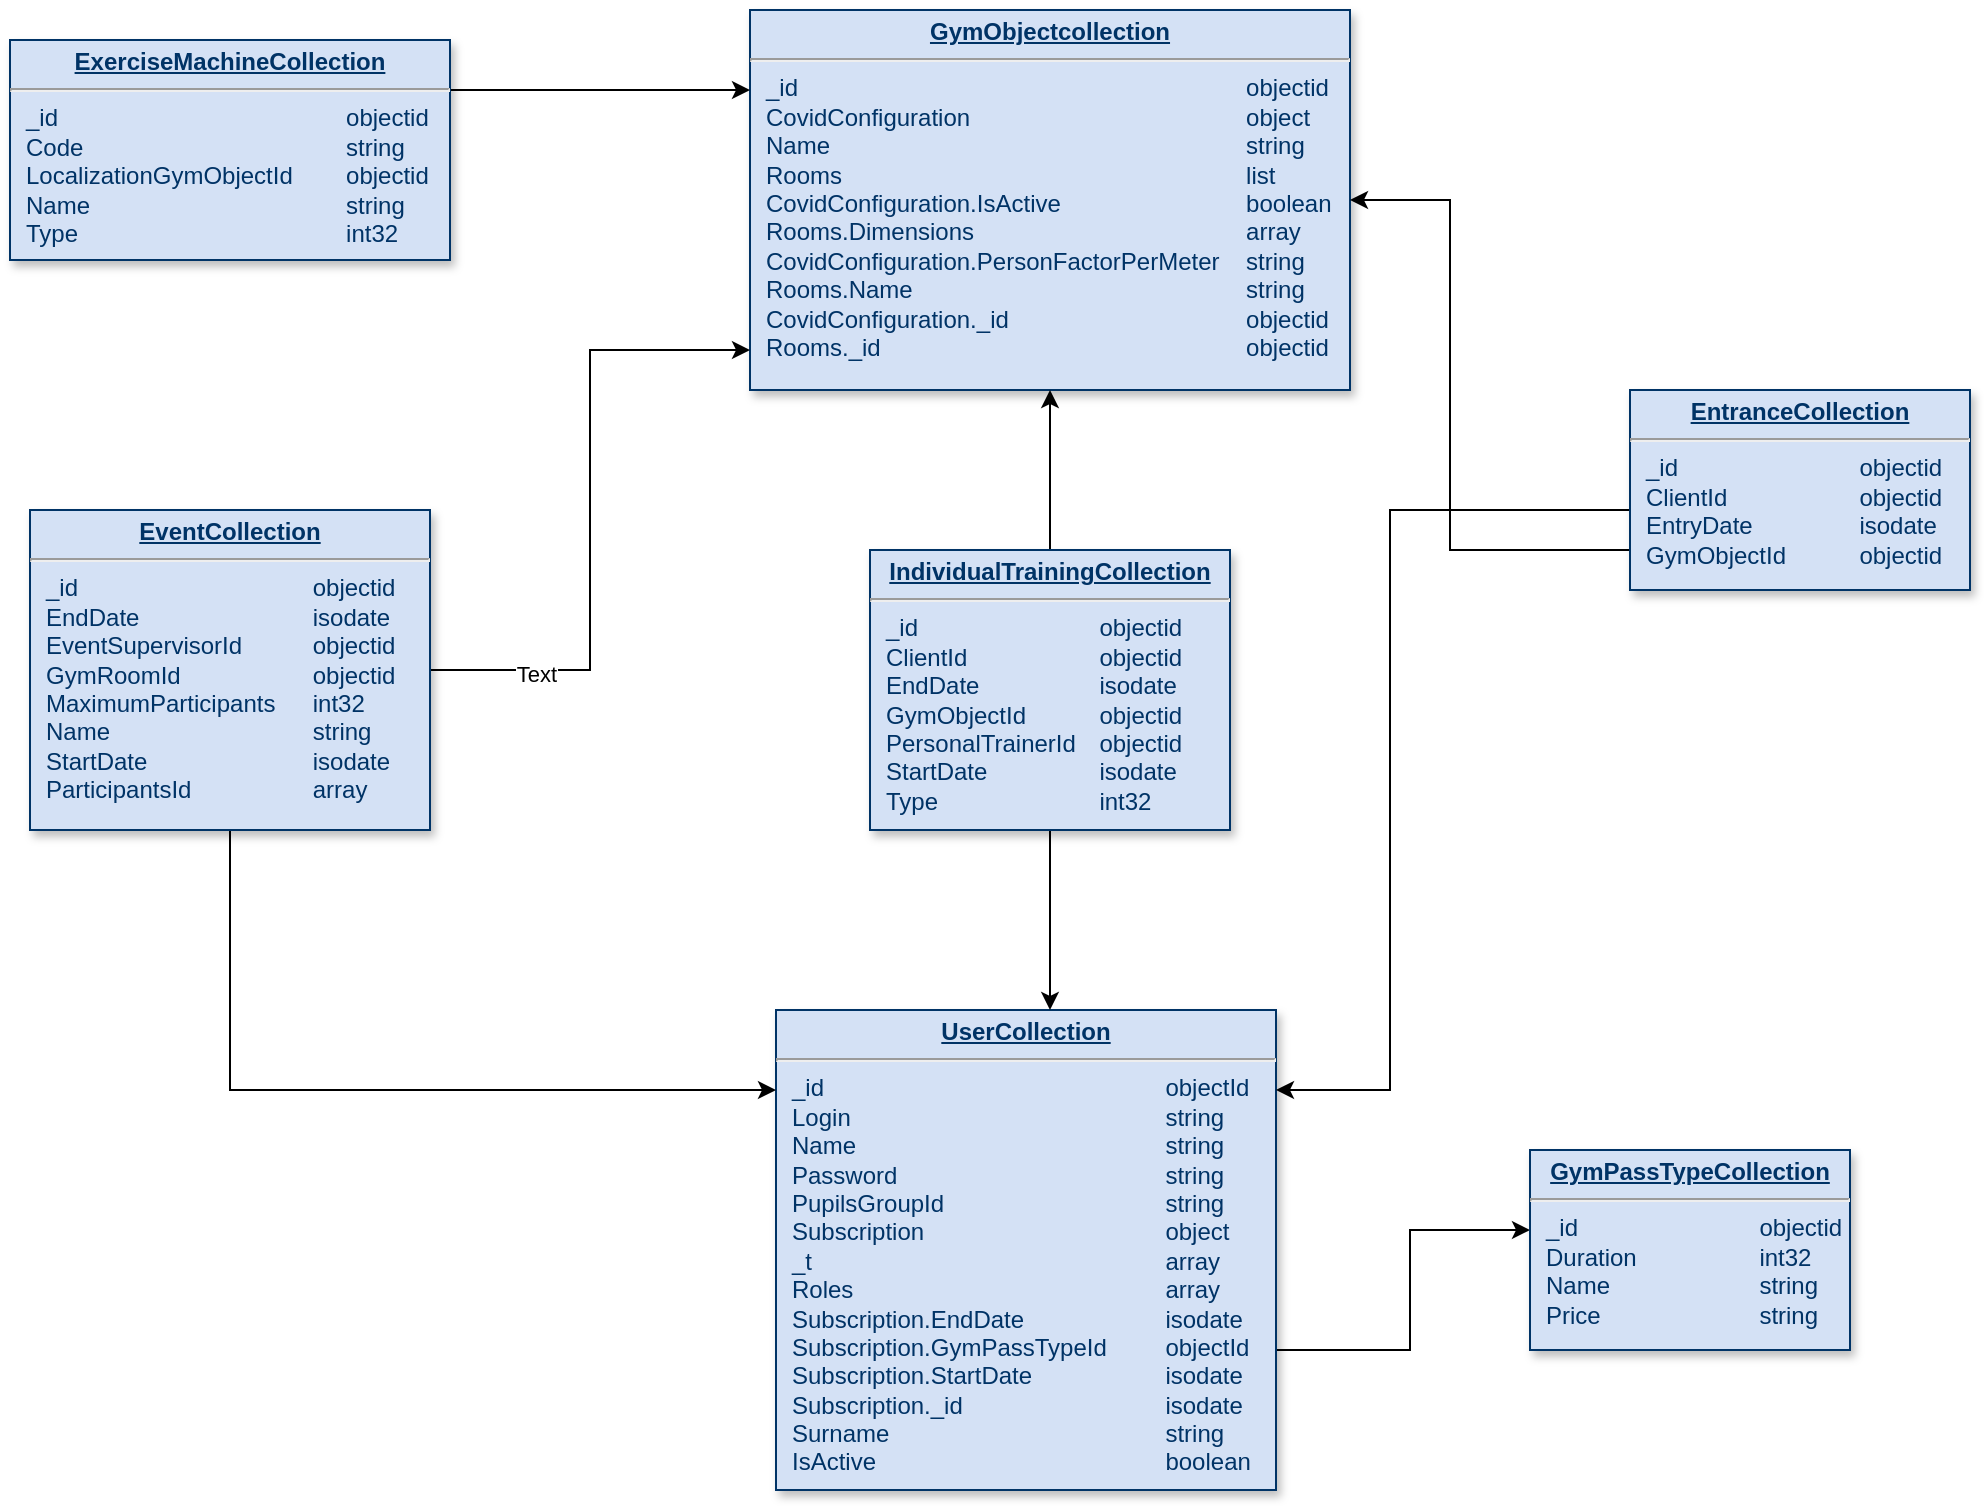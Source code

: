 <mxfile version="16.1.0" type="device"><diagram name="Page-1" id="efa7a0a1-bf9b-a30e-e6df-94a7791c09e9"><mxGraphModel dx="1864" dy="555" grid="1" gridSize="10" guides="1" tooltips="1" connect="1" arrows="1" fold="1" page="1" pageScale="1" pageWidth="826" pageHeight="1169" background="none" math="0" shadow="0"><root><mxCell id="0"/><mxCell id="1" parent="0"/><mxCell id="21" value="&lt;p style=&quot;margin: 0px ; margin-top: 4px ; text-align: center ; text-decoration: underline&quot;&gt;&lt;strong&gt;GymObjectcollection&lt;/strong&gt;&lt;/p&gt;&lt;hr&gt;&lt;p style=&quot;margin: 0px ; margin-left: 8px&quot;&gt;_id&lt;span style=&quot;white-space: pre&quot;&gt;&#9;&lt;/span&gt;&lt;span style=&quot;white-space: pre&quot;&gt;&#9;&lt;/span&gt;&lt;span style=&quot;white-space: pre&quot;&gt;&#9;&lt;/span&gt;&lt;span style=&quot;white-space: pre&quot;&gt;&#9;&lt;/span&gt;&lt;span style=&quot;white-space: pre&quot;&gt;&#9;&lt;span style=&quot;white-space: pre&quot;&gt;&#9;&lt;/span&gt;&lt;span style=&quot;white-space: pre&quot;&gt;&#9;&lt;/span&gt;&lt;span style=&quot;white-space: pre&quot;&gt;&#9;&lt;/span&gt;&lt;span style=&quot;white-space: pre&quot;&gt;&#9;&lt;/span&gt;o&lt;/span&gt;bjectid&lt;/p&gt;&lt;p style=&quot;margin: 0px ; margin-left: 8px&quot;&gt;CovidConfiguration&lt;span style=&quot;white-space: pre&quot;&gt;&#9;&lt;/span&gt;&lt;span style=&quot;white-space: pre&quot;&gt;&#9;&lt;/span&gt;&lt;span style=&quot;white-space: pre&quot;&gt;&#9;&lt;/span&gt;&lt;span style=&quot;white-space: pre&quot;&gt;&#9;&lt;/span&gt;&lt;span style=&quot;white-space: pre&quot;&gt;&#9;&lt;/span&gt;&lt;span style=&quot;white-space: pre&quot;&gt;&#9;&lt;/span&gt;object&lt;/p&gt;&lt;p style=&quot;margin: 0px ; margin-left: 8px&quot;&gt;Name&lt;span style=&quot;white-space: pre&quot;&gt;&#9;&lt;/span&gt;&lt;span style=&quot;white-space: pre&quot;&gt;&#9;&lt;/span&gt;&lt;span style=&quot;white-space: pre&quot;&gt;&#9;&lt;/span&gt;&lt;span style=&quot;white-space: pre&quot;&gt;&#9;&lt;/span&gt;&lt;span style=&quot;white-space: pre&quot;&gt;&#9;&lt;/span&gt;&lt;span style=&quot;white-space: pre&quot;&gt;&#9;&lt;/span&gt;&lt;span style=&quot;white-space: pre&quot;&gt;&#9;&lt;/span&gt;&lt;span style=&quot;white-space: pre&quot;&gt;&#9;&lt;/span&gt;string&lt;/p&gt;&lt;p style=&quot;margin: 0px ; margin-left: 8px&quot;&gt;Rooms&lt;span style=&quot;white-space: pre&quot;&gt;&#9;&lt;/span&gt;&lt;span style=&quot;white-space: pre&quot;&gt;&#9;&lt;/span&gt;&lt;span style=&quot;white-space: pre&quot;&gt;&#9;&lt;/span&gt;&lt;span style=&quot;white-space: pre&quot;&gt;&#9;&lt;/span&gt;&lt;span style=&quot;white-space: pre&quot;&gt;&#9;&lt;/span&gt;&lt;span style=&quot;white-space: pre&quot;&gt;&#9;&lt;/span&gt;&lt;span style=&quot;white-space: pre&quot;&gt;&#9;&lt;/span&gt;&lt;span style=&quot;white-space: pre&quot;&gt;&#9;&lt;/span&gt;list&lt;/p&gt;&lt;p style=&quot;margin: 0px ; margin-left: 8px&quot;&gt;CovidConfiguration.IsActive&lt;span style=&quot;white-space: pre&quot;&gt;&#9;&lt;/span&gt;&lt;span style=&quot;white-space: pre&quot;&gt;&#9;&lt;/span&gt;&lt;span style=&quot;white-space: pre&quot;&gt;&#9;&lt;/span&gt;&lt;span style=&quot;white-space: pre&quot;&gt;&#9;&lt;/span&gt;boolean&lt;/p&gt;&lt;p style=&quot;margin: 0px ; margin-left: 8px&quot;&gt;Rooms.Dimensions&lt;span style=&quot;white-space: pre&quot;&gt;&#9;&lt;/span&gt;&lt;span style=&quot;white-space: pre&quot;&gt;&#9;&lt;/span&gt;&lt;span style=&quot;white-space: pre&quot;&gt;&#9;&lt;/span&gt;&lt;span style=&quot;white-space: pre&quot;&gt;&#9;&lt;/span&gt;&lt;span style=&quot;white-space: pre&quot;&gt;&#9;&lt;/span&gt;&lt;span style=&quot;white-space: pre&quot;&gt;&#9;&lt;/span&gt;array&lt;/p&gt;&lt;p style=&quot;margin: 0px ; margin-left: 8px&quot;&gt;CovidConfiguration.PersonFactorPerMeter&lt;span style=&quot;white-space: pre&quot;&gt;&#9;&lt;/span&gt;string&lt;/p&gt;&lt;p style=&quot;margin: 0px ; margin-left: 8px&quot;&gt;Rooms.Name&lt;span style=&quot;white-space: pre&quot;&gt;&#9;&lt;/span&gt;&lt;span style=&quot;white-space: pre&quot;&gt;&#9;&lt;/span&gt;&lt;span style=&quot;white-space: pre&quot;&gt;&#9;&lt;/span&gt;&lt;span style=&quot;white-space: pre&quot;&gt;&#9;&lt;/span&gt;&lt;span style=&quot;white-space: pre&quot;&gt;&#9;&lt;/span&gt;&lt;span style=&quot;white-space: pre&quot;&gt;&#9;&lt;/span&gt;&lt;span style=&quot;white-space: pre&quot;&gt;&#9;&lt;/span&gt;string&lt;/p&gt;&lt;p style=&quot;margin: 0px ; margin-left: 8px&quot;&gt;CovidConfiguration._id&lt;span style=&quot;white-space: pre&quot;&gt;&#9;&lt;/span&gt;&lt;span style=&quot;white-space: pre&quot;&gt;&#9;&lt;/span&gt;&lt;span style=&quot;white-space: pre&quot;&gt;&#9;&lt;/span&gt;&lt;span style=&quot;white-space: pre&quot;&gt;&#9;&lt;/span&gt;&lt;span style=&quot;white-space: pre&quot;&gt;&#9;&lt;/span&gt;objectid&lt;/p&gt;&lt;p style=&quot;margin: 0px ; margin-left: 8px&quot;&gt;Rooms._id&lt;span style=&quot;white-space: pre&quot;&gt;&#9;&lt;span style=&quot;white-space: pre&quot;&gt;&#9;&lt;/span&gt;&lt;span style=&quot;white-space: pre&quot;&gt;&#9;&lt;/span&gt;&lt;span style=&quot;white-space: pre&quot;&gt;&#9;&lt;/span&gt;&lt;span style=&quot;white-space: pre&quot;&gt;&#9;&lt;/span&gt;&lt;span style=&quot;white-space: pre&quot;&gt;&#9;&lt;/span&gt;&lt;span style=&quot;white-space: pre&quot;&gt;&#9;&lt;/span&gt;o&lt;/span&gt;bjectid&lt;/p&gt;" style="verticalAlign=top;align=left;overflow=fill;fontSize=12;fontFamily=Helvetica;html=1;strokeColor=#003366;shadow=1;fillColor=#D4E1F5;fontColor=#003366" parent="1" vertex="1"><mxGeometry x="-400" y="40" width="300" height="190" as="geometry"/></mxCell><mxCell id="e8zGf7ka4J5veiGWW4-y-132" style="edgeStyle=orthogonalEdgeStyle;rounded=0;orthogonalLoop=1;jettySize=auto;html=1;" edge="1" parent="1" target="e8zGf7ka4J5veiGWW4-y-117"><mxGeometry relative="1" as="geometry"><mxPoint x="-140" y="710" as="sourcePoint"/><Array as="points"><mxPoint x="-70" y="710"/><mxPoint x="-70" y="650"/></Array></mxGeometry></mxCell><mxCell id="25" value="&lt;p style=&quot;margin: 0px ; margin-top: 4px ; text-align: center ; text-decoration: underline&quot;&gt;&lt;strong&gt;UserCollection&lt;/strong&gt;&lt;/p&gt;&lt;hr&gt;&lt;p style=&quot;margin: 0px ; margin-left: 8px&quot;&gt;_id&lt;span style=&quot;white-space: pre&quot;&gt;&#9;&lt;/span&gt;&lt;span style=&quot;white-space: pre&quot;&gt;&#9;&lt;/span&gt;&lt;span style=&quot;white-space: pre&quot;&gt;&#9;&lt;/span&gt;&lt;span style=&quot;white-space: pre&quot;&gt;&#9;&lt;/span&gt;&lt;span style=&quot;white-space: pre&quot;&gt;&#9;&lt;/span&gt;&lt;span style=&quot;white-space: pre&quot;&gt;&#9;&lt;/span&gt;&lt;span style=&quot;white-space: pre&quot;&gt;&#9;&lt;/span&gt;objectId&lt;/p&gt;&lt;p style=&quot;margin: 0px ; margin-left: 8px&quot;&gt;Login&lt;span style=&quot;white-space: pre&quot;&gt;&#9;&lt;/span&gt;&lt;span style=&quot;white-space: pre&quot;&gt;&#9;&lt;/span&gt;&lt;span style=&quot;white-space: pre&quot;&gt;&#9;&lt;/span&gt;&lt;span style=&quot;white-space: pre&quot;&gt;&#9;&lt;/span&gt;&lt;span style=&quot;white-space: pre&quot;&gt;&#9;&lt;/span&gt;&lt;span style=&quot;white-space: pre&quot;&gt;&#9;&lt;/span&gt;string&lt;/p&gt;&lt;p style=&quot;margin: 0px ; margin-left: 8px&quot;&gt;Name&lt;span style=&quot;white-space: pre&quot;&gt;&#9;&lt;/span&gt;&lt;span style=&quot;white-space: pre&quot;&gt;&#9;&lt;/span&gt;&lt;span style=&quot;white-space: pre&quot;&gt;&#9;&lt;/span&gt;&lt;span style=&quot;white-space: pre&quot;&gt;&#9;&lt;/span&gt;&lt;span style=&quot;white-space: pre&quot;&gt;&#9;&lt;/span&gt;&lt;span style=&quot;white-space: pre&quot;&gt;&#9;&lt;/span&gt;string&lt;/p&gt;&lt;p style=&quot;margin: 0px ; margin-left: 8px&quot;&gt;Password&lt;span style=&quot;white-space: pre&quot;&gt;&#9;&lt;/span&gt;&lt;span style=&quot;white-space: pre&quot;&gt;&#9;&lt;/span&gt;&lt;span style=&quot;white-space: pre&quot;&gt;&#9;&lt;/span&gt;&lt;span style=&quot;white-space: pre&quot;&gt;&#9;&lt;/span&gt;&lt;span style=&quot;white-space: pre&quot;&gt;&#9;&lt;/span&gt;string&lt;/p&gt;&lt;p style=&quot;margin: 0px ; margin-left: 8px&quot;&gt;PupilsGroupId&lt;span style=&quot;white-space: pre&quot;&gt;&#9;&lt;/span&gt;&lt;span style=&quot;white-space: pre&quot;&gt;&#9;&lt;/span&gt;&lt;span style=&quot;white-space: pre&quot;&gt;&#9;&lt;/span&gt;&lt;span style=&quot;white-space: pre&quot;&gt;&#9;&lt;/span&gt;&lt;span style=&quot;white-space: pre&quot;&gt;&#9;&lt;/span&gt;string&lt;/p&gt;&lt;p style=&quot;margin: 0px ; margin-left: 8px&quot;&gt;Subscription&lt;span style=&quot;white-space: pre&quot;&gt;&#9;&lt;/span&gt;&lt;span style=&quot;white-space: pre&quot;&gt;&#9;&lt;/span&gt;&lt;span style=&quot;white-space: pre&quot;&gt;&#9;&lt;/span&gt;&lt;span style=&quot;white-space: pre&quot;&gt;&#9;&lt;/span&gt;&lt;span style=&quot;white-space: pre&quot;&gt;&#9;&lt;/span&gt;object&lt;/p&gt;&lt;p style=&quot;margin: 0px ; margin-left: 8px&quot;&gt;_t&lt;span style=&quot;white-space: pre&quot;&gt;&#9;&lt;/span&gt;&lt;span style=&quot;white-space: pre&quot;&gt;&#9;&lt;/span&gt;&lt;span style=&quot;white-space: pre&quot;&gt;&#9;&lt;/span&gt;&lt;span style=&quot;white-space: pre&quot;&gt;&#9;&lt;/span&gt;&lt;span style=&quot;white-space: pre&quot;&gt;&#9;&lt;/span&gt;&lt;span style=&quot;white-space: pre&quot;&gt;&#9;&lt;/span&gt;&lt;span style=&quot;white-space: pre&quot;&gt;&#9;&lt;/span&gt;array&lt;/p&gt;&lt;p style=&quot;margin: 0px ; margin-left: 8px&quot;&gt;Roles&lt;span style=&quot;white-space: pre&quot;&gt;&#9;&lt;/span&gt;&lt;span style=&quot;white-space: pre&quot;&gt;&#9;&lt;/span&gt;&lt;span style=&quot;white-space: pre&quot;&gt;&#9;&lt;/span&gt;&lt;span style=&quot;white-space: pre&quot;&gt;&#9;&lt;/span&gt;&lt;span style=&quot;white-space: pre&quot;&gt;&#9;&lt;/span&gt;&lt;span style=&quot;white-space: pre&quot;&gt;&#9;&lt;/span&gt;array&lt;/p&gt;&lt;p style=&quot;margin: 0px ; margin-left: 8px&quot;&gt;Subscription.EndDate&lt;span style=&quot;white-space: pre&quot;&gt;&#9;&lt;/span&gt;&lt;span style=&quot;white-space: pre&quot;&gt;&#9;&lt;/span&gt;&lt;span style=&quot;white-space: pre&quot;&gt;&#9;&lt;/span&gt;isodate&lt;/p&gt;&lt;p style=&quot;margin: 0px ; margin-left: 8px&quot;&gt;Subscription.GymPassTypeId&lt;span style=&quot;white-space: pre&quot;&gt;&#9;&lt;/span&gt;&lt;span style=&quot;white-space: pre&quot;&gt;&#9;&lt;/span&gt;objectId&lt;/p&gt;&lt;p style=&quot;margin: 0px ; margin-left: 8px&quot;&gt;Subscription.StartDate&lt;span style=&quot;white-space: pre&quot;&gt;&#9;&lt;/span&gt;&lt;span style=&quot;white-space: pre&quot;&gt;&#9;&lt;/span&gt;&lt;span style=&quot;white-space: pre&quot;&gt;&#9;&lt;/span&gt;isodate&lt;/p&gt;&lt;p style=&quot;margin: 0px ; margin-left: 8px&quot;&gt;Subscription._id&lt;span style=&quot;white-space: pre&quot;&gt;&#9;&lt;/span&gt;&lt;span style=&quot;white-space: pre&quot;&gt;&#9;&lt;/span&gt;&lt;span style=&quot;white-space: pre&quot;&gt;&#9;&lt;/span&gt;&lt;span style=&quot;white-space: pre&quot;&gt;&#9;&lt;/span&gt;isodate&lt;/p&gt;&lt;p style=&quot;margin: 0px ; margin-left: 8px&quot;&gt;Surname&lt;span style=&quot;white-space: pre&quot;&gt;&#9;&lt;/span&gt;&lt;span style=&quot;white-space: pre&quot;&gt;&#9;&lt;/span&gt;&lt;span style=&quot;white-space: pre&quot;&gt;&#9;&lt;/span&gt;&lt;span style=&quot;white-space: pre&quot;&gt;&#9;&lt;/span&gt;&lt;span style=&quot;white-space: pre&quot;&gt;&#9;&lt;/span&gt;&lt;span style=&quot;white-space: pre&quot;&gt;&#9;&lt;/span&gt;string&lt;/p&gt;&lt;p style=&quot;margin: 0px ; margin-left: 8px&quot;&gt;IsActive&lt;span style=&quot;white-space: pre&quot;&gt;&#9;&lt;/span&gt;&lt;span style=&quot;white-space: pre&quot;&gt;&#9;&lt;/span&gt;&lt;span style=&quot;white-space: pre&quot;&gt;&#9;&lt;/span&gt;&lt;span style=&quot;white-space: pre&quot;&gt;&#9;&lt;/span&gt;&lt;span style=&quot;white-space: pre&quot;&gt;&#9;&lt;/span&gt;&lt;span style=&quot;white-space: pre&quot;&gt;&#9;&lt;/span&gt;boolean&lt;/p&gt;" style="verticalAlign=top;align=left;overflow=fill;fontSize=12;fontFamily=Helvetica;html=1;strokeColor=#003366;shadow=1;fillColor=#D4E1F5;fontColor=#003366" parent="1" vertex="1"><mxGeometry x="-387" y="540" width="250" height="240" as="geometry"/></mxCell><mxCell id="e8zGf7ka4J5veiGWW4-y-142" style="edgeStyle=orthogonalEdgeStyle;rounded=0;orthogonalLoop=1;jettySize=auto;html=1;" edge="1" parent="1" source="e8zGf7ka4J5veiGWW4-y-114" target="25"><mxGeometry relative="1" as="geometry"><Array as="points"><mxPoint x="-660" y="580"/></Array></mxGeometry></mxCell><mxCell id="e8zGf7ka4J5veiGWW4-y-143" style="edgeStyle=orthogonalEdgeStyle;rounded=0;orthogonalLoop=1;jettySize=auto;html=1;" edge="1" parent="1" source="e8zGf7ka4J5veiGWW4-y-114" target="21"><mxGeometry relative="1" as="geometry"><Array as="points"><mxPoint x="-480" y="370"/><mxPoint x="-480" y="210"/></Array></mxGeometry></mxCell><mxCell id="e8zGf7ka4J5veiGWW4-y-146" value="Text" style="edgeLabel;html=1;align=center;verticalAlign=middle;resizable=0;points=[];" vertex="1" connectable="0" parent="e8zGf7ka4J5veiGWW4-y-143"><mxGeometry x="-0.672" y="-2" relative="1" as="geometry"><mxPoint as="offset"/></mxGeometry></mxCell><mxCell id="e8zGf7ka4J5veiGWW4-y-114" value="&lt;p style=&quot;margin: 0px ; margin-top: 4px ; text-align: center ; text-decoration: underline&quot;&gt;&lt;strong&gt;EventCollection&lt;/strong&gt;&lt;/p&gt;&lt;hr&gt;&lt;p style=&quot;margin: 0px ; margin-left: 8px&quot;&gt;_id&lt;span style=&quot;white-space: pre&quot;&gt;&#9;&lt;/span&gt;&lt;span style=&quot;white-space: pre&quot;&gt;&#9;&lt;/span&gt;&lt;span style=&quot;white-space: pre&quot;&gt;&#9;&lt;/span&gt;&lt;span style=&quot;white-space: pre&quot;&gt;&#9;&lt;/span&gt;&lt;span style=&quot;white-space: pre&quot;&gt;&#9;&lt;/span&gt;objectid&lt;/p&gt;&lt;p style=&quot;margin: 0px ; margin-left: 8px&quot;&gt;EndDate&lt;span style=&quot;white-space: pre&quot;&gt;&#9;&lt;/span&gt;&lt;span style=&quot;white-space: pre&quot;&gt;&#9;&lt;/span&gt;&lt;span style=&quot;white-space: pre&quot;&gt;&#9;&lt;/span&gt;&lt;span style=&quot;white-space: pre&quot;&gt;&#9;&lt;/span&gt;isodate&lt;/p&gt;&lt;p style=&quot;margin: 0px ; margin-left: 8px&quot;&gt;EventSupervisorId&lt;span style=&quot;white-space: pre&quot;&gt;&#9;&lt;/span&gt;&lt;span style=&quot;white-space: pre&quot;&gt;&#9;&lt;/span&gt;objectid&lt;/p&gt;&lt;p style=&quot;margin: 0px ; margin-left: 8px&quot;&gt;GymRoomId&lt;span style=&quot;white-space: pre&quot;&gt;&#9;&lt;/span&gt;&lt;span style=&quot;white-space: pre&quot;&gt;&#9;&lt;/span&gt;&lt;span style=&quot;white-space: pre&quot;&gt;&#9;&lt;/span&gt;objectid&lt;/p&gt;&lt;p style=&quot;margin: 0px ; margin-left: 8px&quot;&gt;MaximumParticipants&lt;span style=&quot;white-space: pre&quot;&gt;&#9;&lt;/span&gt;int32&lt;/p&gt;&lt;p style=&quot;margin: 0px ; margin-left: 8px&quot;&gt;Name&lt;span style=&quot;white-space: pre&quot;&gt;&#9;&lt;/span&gt;&lt;span style=&quot;white-space: pre&quot;&gt;&#9;&lt;/span&gt;&lt;span style=&quot;white-space: pre&quot;&gt;&#9;&lt;/span&gt;&lt;span style=&quot;white-space: pre&quot;&gt;&#9;&lt;/span&gt;string&lt;/p&gt;&lt;p style=&quot;margin: 0px ; margin-left: 8px&quot;&gt;StartDate&lt;span style=&quot;white-space: pre&quot;&gt;&#9;&lt;/span&gt;&lt;span style=&quot;white-space: pre&quot;&gt;&#9;&lt;/span&gt;&lt;span style=&quot;white-space: pre&quot;&gt;&#9;&lt;/span&gt;&lt;span style=&quot;white-space: pre&quot;&gt;&#9;&lt;/span&gt;isodate&lt;/p&gt;&lt;p style=&quot;margin: 0px ; margin-left: 8px&quot;&gt;ParticipantsId&lt;span style=&quot;white-space: pre&quot;&gt;&#9;&lt;/span&gt;&lt;span style=&quot;white-space: pre&quot;&gt;&#9;&lt;/span&gt;&lt;span style=&quot;white-space: pre&quot;&gt;&#9;&lt;/span&gt;array&lt;/p&gt;" style="verticalAlign=top;align=left;overflow=fill;fontSize=12;fontFamily=Helvetica;html=1;strokeColor=#003366;shadow=1;fillColor=#D4E1F5;fontColor=#003366" vertex="1" parent="1"><mxGeometry x="-760" y="290" width="200" height="160" as="geometry"/></mxCell><mxCell id="e8zGf7ka4J5veiGWW4-y-139" style="edgeStyle=orthogonalEdgeStyle;rounded=0;orthogonalLoop=1;jettySize=auto;html=1;" edge="1" parent="1" source="e8zGf7ka4J5veiGWW4-y-115" target="21"><mxGeometry relative="1" as="geometry"/></mxCell><mxCell id="e8zGf7ka4J5veiGWW4-y-141" style="edgeStyle=orthogonalEdgeStyle;rounded=0;orthogonalLoop=1;jettySize=auto;html=1;" edge="1" parent="1" source="e8zGf7ka4J5veiGWW4-y-115" target="25"><mxGeometry relative="1" as="geometry"><Array as="points"><mxPoint x="-262" y="400"/></Array></mxGeometry></mxCell><mxCell id="e8zGf7ka4J5veiGWW4-y-115" value="&lt;p style=&quot;margin: 0px ; margin-top: 4px ; text-align: center ; text-decoration: underline&quot;&gt;&lt;strong&gt;IndividualTrainingCollection&lt;/strong&gt;&lt;/p&gt;&lt;hr&gt;&lt;p style=&quot;margin: 0px ; margin-left: 8px&quot;&gt;_id&lt;span style=&quot;white-space: pre&quot;&gt;&#9;&lt;/span&gt;&lt;span style=&quot;white-space: pre&quot;&gt;&#9;&lt;/span&gt;&lt;span style=&quot;white-space: pre&quot;&gt;&#9;&lt;/span&gt;&lt;span style=&quot;white-space: pre&quot;&gt;&#9;&lt;/span&gt;objectid&lt;/p&gt;&lt;p style=&quot;margin: 0px ; margin-left: 8px&quot;&gt;ClientId&lt;span style=&quot;white-space: pre&quot;&gt;&#9;&lt;/span&gt;&lt;span style=&quot;white-space: pre&quot;&gt;&#9;&lt;/span&gt;&lt;span style=&quot;white-space: pre&quot;&gt;&#9;&lt;/span&gt;objectid&lt;/p&gt;&lt;p style=&quot;margin: 0px ; margin-left: 8px&quot;&gt;EndDate&lt;span style=&quot;white-space: pre&quot;&gt;&#9;&lt;/span&gt;&lt;span style=&quot;white-space: pre&quot;&gt;&#9;&lt;/span&gt;&lt;span style=&quot;white-space: pre&quot;&gt;&#9;&lt;/span&gt;isodate&lt;/p&gt;&lt;p style=&quot;margin: 0px ; margin-left: 8px&quot;&gt;GymObjectId&lt;span style=&quot;white-space: pre&quot;&gt;&#9;&lt;/span&gt;&lt;span style=&quot;white-space: pre&quot;&gt;&#9;&lt;/span&gt;objectid&lt;/p&gt;&lt;p style=&quot;margin: 0px ; margin-left: 8px&quot;&gt;PersonalTrainerId&lt;span style=&quot;white-space: pre&quot;&gt;&#9;&lt;/span&gt;objectid&lt;/p&gt;&lt;p style=&quot;margin: 0px ; margin-left: 8px&quot;&gt;StartDate&lt;span style=&quot;white-space: pre&quot;&gt;&#9;&lt;/span&gt;&lt;span style=&quot;white-space: pre&quot;&gt;&#9;&lt;/span&gt;&lt;span style=&quot;white-space: pre&quot;&gt;&#9;&lt;/span&gt;isodate&lt;/p&gt;&lt;p style=&quot;margin: 0px ; margin-left: 8px&quot;&gt;Type&lt;span style=&quot;white-space: pre&quot;&gt;&#9;&lt;/span&gt;&lt;span style=&quot;white-space: pre&quot;&gt;&#9;&lt;/span&gt;&lt;span style=&quot;white-space: pre&quot;&gt;&#9;&lt;/span&gt;int32&lt;/p&gt;" style="verticalAlign=top;align=left;overflow=fill;fontSize=12;fontFamily=Helvetica;html=1;strokeColor=#003366;shadow=1;fillColor=#D4E1F5;fontColor=#003366" vertex="1" parent="1"><mxGeometry x="-340" y="310" width="180" height="140" as="geometry"/></mxCell><mxCell id="e8zGf7ka4J5veiGWW4-y-134" style="edgeStyle=orthogonalEdgeStyle;rounded=0;orthogonalLoop=1;jettySize=auto;html=1;" edge="1" parent="1" source="e8zGf7ka4J5veiGWW4-y-116" target="21"><mxGeometry relative="1" as="geometry"><Array as="points"><mxPoint x="-470" y="80"/><mxPoint x="-470" y="80"/></Array></mxGeometry></mxCell><mxCell id="e8zGf7ka4J5veiGWW4-y-116" value="&lt;p style=&quot;margin: 0px ; margin-top: 4px ; text-align: center ; text-decoration: underline&quot;&gt;&lt;strong&gt;ExerciseMachineCollection&lt;/strong&gt;&lt;/p&gt;&lt;hr&gt;&lt;p style=&quot;margin: 0px ; margin-left: 8px&quot;&gt;_id&lt;span style=&quot;white-space: pre&quot;&gt;&#9;&lt;/span&gt;&lt;span style=&quot;white-space: pre&quot;&gt;&#9;&lt;/span&gt;&lt;span style=&quot;white-space: pre&quot;&gt;&#9;&lt;/span&gt;&lt;span style=&quot;white-space: pre&quot;&gt;&#9;&lt;/span&gt;&lt;span style=&quot;white-space: pre&quot;&gt;&#9;&lt;/span&gt;&lt;span style=&quot;white-space: pre&quot;&gt;&#9;&lt;/span&gt;objectid&lt;/p&gt;&lt;p style=&quot;margin: 0px ; margin-left: 8px&quot;&gt;Code&lt;span style=&quot;white-space: pre&quot;&gt;&#9;&lt;/span&gt;&lt;span style=&quot;white-space: pre&quot;&gt;&#9;&lt;/span&gt;&lt;span style=&quot;white-space: pre&quot;&gt;&#9;&lt;/span&gt;&lt;span style=&quot;white-space: pre&quot;&gt;&#9;&lt;/span&gt;&lt;span style=&quot;white-space: pre&quot;&gt;&#9;&lt;/span&gt;string&lt;/p&gt;&lt;p style=&quot;margin: 0px ; margin-left: 8px&quot;&gt;LocalizationGymObjectId&lt;span style=&quot;white-space: pre&quot;&gt;&#9;&lt;/span&gt;objectid&lt;/p&gt;&lt;p style=&quot;margin: 0px ; margin-left: 8px&quot;&gt;Name&lt;span style=&quot;white-space: pre&quot;&gt;&#9;&lt;/span&gt;&lt;span style=&quot;white-space: pre&quot;&gt;&#9;&lt;/span&gt;&lt;span style=&quot;white-space: pre&quot;&gt;&#9;&lt;/span&gt;&lt;span style=&quot;white-space: pre&quot;&gt;&#9;&lt;/span&gt;&lt;span style=&quot;white-space: pre&quot;&gt;&#9;&lt;/span&gt;string&lt;/p&gt;&lt;p style=&quot;margin: 0px ; margin-left: 8px&quot;&gt;Type&lt;span style=&quot;white-space: pre&quot;&gt;&#9;&lt;/span&gt;&lt;span style=&quot;white-space: pre&quot;&gt;&#9;&lt;/span&gt;&lt;span style=&quot;white-space: pre&quot;&gt;&#9;&lt;/span&gt;&lt;span style=&quot;white-space: pre&quot;&gt;&#9;&lt;/span&gt;&lt;span style=&quot;white-space: pre&quot;&gt;&#9;&lt;/span&gt;int32&lt;/p&gt;" style="verticalAlign=top;align=left;overflow=fill;fontSize=12;fontFamily=Helvetica;html=1;strokeColor=#003366;shadow=1;fillColor=#D4E1F5;fontColor=#003366" vertex="1" parent="1"><mxGeometry x="-770" y="55" width="220" height="110" as="geometry"/></mxCell><mxCell id="e8zGf7ka4J5veiGWW4-y-117" value="&lt;p style=&quot;margin: 0px ; margin-top: 4px ; text-align: center ; text-decoration: underline&quot;&gt;&lt;strong&gt;GymPassTypeCollection&lt;/strong&gt;&lt;/p&gt;&lt;hr&gt;&lt;p style=&quot;margin: 0px ; margin-left: 8px&quot;&gt;_id&lt;span style=&quot;white-space: pre&quot;&gt;&#9;&lt;/span&gt;&lt;span style=&quot;white-space: pre&quot;&gt;&#9;&lt;span style=&quot;white-space: pre&quot;&gt;&#9;&lt;/span&gt;&lt;span style=&quot;white-space: pre&quot;&gt;&#9;&lt;/span&gt;&lt;/span&gt;objectid&lt;/p&gt;&lt;p style=&quot;margin: 0px ; margin-left: 8px&quot;&gt;Duration&lt;span style=&quot;white-space: pre&quot;&gt;&#9;&lt;span style=&quot;white-space: pre&quot;&gt;&#9;&lt;/span&gt;&lt;span style=&quot;white-space: pre&quot;&gt;&#9;&lt;/span&gt;&lt;/span&gt;int32&lt;/p&gt;&lt;p style=&quot;margin: 0px ; margin-left: 8px&quot;&gt;Name&lt;span style=&quot;white-space: pre&quot;&gt;&#9;&lt;span style=&quot;white-space: pre&quot;&gt;&#9;&lt;/span&gt;&lt;span style=&quot;white-space: pre&quot;&gt;&#9;&lt;/span&gt;&lt;/span&gt;string&lt;/p&gt;&lt;p style=&quot;margin: 0px ; margin-left: 8px&quot;&gt;Price&lt;span style=&quot;white-space: pre&quot;&gt;&#9;&lt;span style=&quot;white-space: pre&quot;&gt;&#9;&lt;/span&gt;&lt;span style=&quot;white-space: pre&quot;&gt;&#9;&lt;/span&gt;s&lt;/span&gt;tring&lt;/p&gt;" style="verticalAlign=top;align=left;overflow=fill;fontSize=12;fontFamily=Helvetica;html=1;strokeColor=#003366;shadow=1;fillColor=#D4E1F5;fontColor=#003366" vertex="1" parent="1"><mxGeometry x="-10" y="610" width="160" height="100" as="geometry"/></mxCell><mxCell id="e8zGf7ka4J5veiGWW4-y-137" style="edgeStyle=orthogonalEdgeStyle;rounded=0;orthogonalLoop=1;jettySize=auto;html=1;" edge="1" parent="1" source="e8zGf7ka4J5veiGWW4-y-118" target="21"><mxGeometry relative="1" as="geometry"><Array as="points"><mxPoint x="-50" y="310"/><mxPoint x="-50" y="135"/></Array></mxGeometry></mxCell><mxCell id="e8zGf7ka4J5veiGWW4-y-138" style="edgeStyle=orthogonalEdgeStyle;rounded=0;orthogonalLoop=1;jettySize=auto;html=1;" edge="1" parent="1" source="e8zGf7ka4J5veiGWW4-y-118" target="25"><mxGeometry relative="1" as="geometry"><Array as="points"><mxPoint x="-80" y="290"/><mxPoint x="-80" y="580"/></Array></mxGeometry></mxCell><mxCell id="e8zGf7ka4J5veiGWW4-y-118" value="&lt;p style=&quot;margin: 0px ; margin-top: 4px ; text-align: center ; text-decoration: underline&quot;&gt;&lt;strong&gt;EntranceCollection&lt;/strong&gt;&lt;/p&gt;&lt;hr&gt;&lt;p style=&quot;margin: 0px ; margin-left: 8px&quot;&gt;_id&lt;span style=&quot;white-space: pre&quot;&gt;&#9;&lt;/span&gt;&lt;span style=&quot;white-space: pre&quot;&gt;&#9;&lt;/span&gt;&lt;span style=&quot;white-space: pre&quot;&gt;&#9;&lt;/span&gt;&lt;span style=&quot;white-space: pre&quot;&gt;&#9;&lt;/span&gt;objectid&lt;/p&gt;&lt;p style=&quot;margin: 0px ; margin-left: 8px&quot;&gt;ClientId&lt;span style=&quot;white-space: pre&quot;&gt;&#9;&lt;/span&gt;&lt;span style=&quot;white-space: pre&quot;&gt;&#9;&lt;/span&gt;&lt;span style=&quot;white-space: pre&quot;&gt;&#9;&lt;/span&gt;objectid&lt;/p&gt;&lt;p style=&quot;margin: 0px ; margin-left: 8px&quot;&gt;EntryDate&lt;span style=&quot;white-space: pre&quot;&gt;&#9;&lt;/span&gt;&lt;span style=&quot;white-space: pre&quot;&gt;&#9;&lt;/span&gt;isodate&lt;/p&gt;&lt;p style=&quot;margin: 0px ; margin-left: 8px&quot;&gt;GymObjectId&lt;span style=&quot;white-space: pre&quot;&gt;&#9;&lt;span style=&quot;white-space: pre&quot;&gt;&#9;&lt;/span&gt;o&lt;/span&gt;bjectid&lt;/p&gt;" style="verticalAlign=top;align=left;overflow=fill;fontSize=12;fontFamily=Helvetica;html=1;strokeColor=#003366;shadow=1;fillColor=#D4E1F5;fontColor=#003366" vertex="1" parent="1"><mxGeometry x="40" y="230" width="170" height="100" as="geometry"/></mxCell></root></mxGraphModel></diagram></mxfile>
